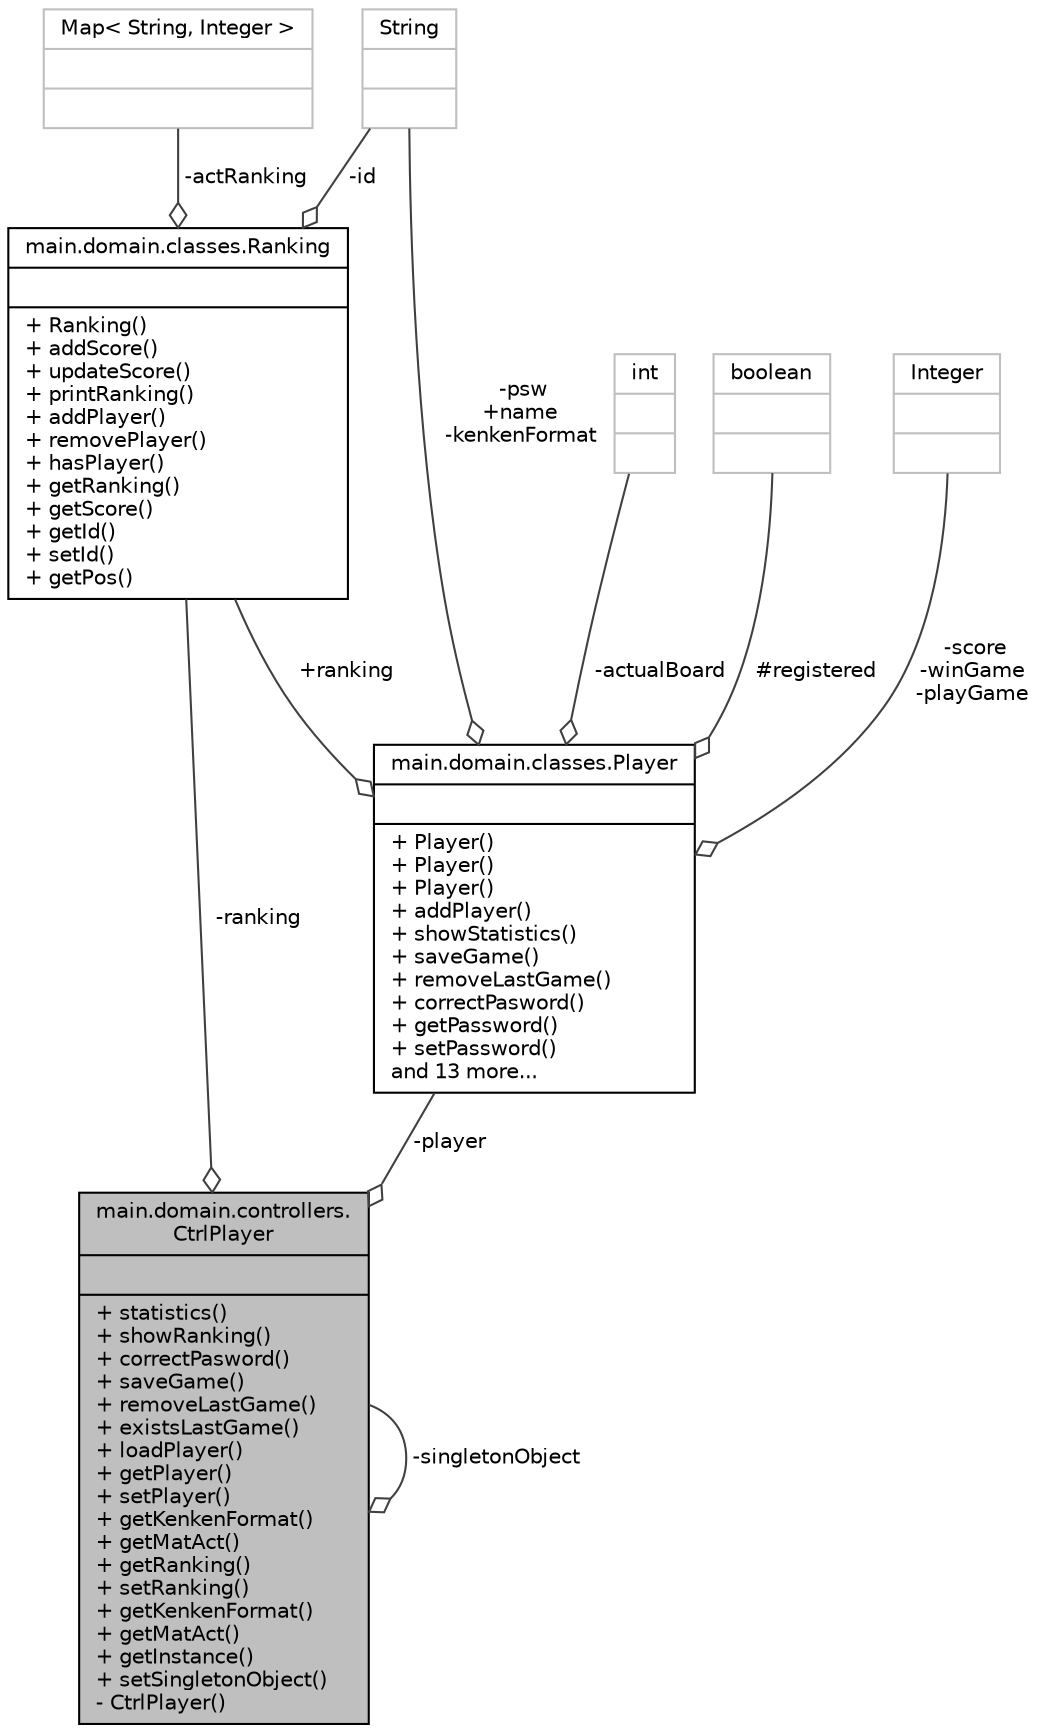 digraph "main.domain.controllers.CtrlPlayer"
{
 // INTERACTIVE_SVG=YES
 // LATEX_PDF_SIZE
  edge [fontname="Helvetica",fontsize="10",labelfontname="Helvetica",labelfontsize="10"];
  node [fontname="Helvetica",fontsize="10",shape=record];
  Node1 [label="{main.domain.controllers.\lCtrlPlayer\n||+ statistics()\l+ showRanking()\l+ correctPasword()\l+ saveGame()\l+ removeLastGame()\l+ existsLastGame()\l+ loadPlayer()\l+ getPlayer()\l+ setPlayer()\l+ getKenkenFormat()\l+ getMatAct()\l+ getRanking()\l+ setRanking()\l+ getKenkenFormat()\l+ getMatAct()\l+ getInstance()\l+ setSingletonObject()\l- CtrlPlayer()\l}",height=0.2,width=0.4,color="black", fillcolor="grey75", style="filled", fontcolor="black",tooltip=" "];
  Node2 -> Node1 [color="grey25",fontsize="10",style="solid",label=" -player" ,arrowhead="odiamond",fontname="Helvetica"];
  Node2 [label="{main.domain.classes.Player\n||+ Player()\l+ Player()\l+ Player()\l+ addPlayer()\l+ showStatistics()\l+ saveGame()\l+ removeLastGame()\l+ correctPasword()\l+ getPassword()\l+ setPassword()\land 13 more...\l}",height=0.2,width=0.4,color="black", fillcolor="white", style="filled",URL="$classmain_1_1domain_1_1classes_1_1Player.html",tooltip=" "];
  Node3 -> Node2 [color="grey25",fontsize="10",style="solid",label=" -score\n-winGame\n-playGame" ,arrowhead="odiamond",fontname="Helvetica"];
  Node3 [label="{Integer\n||}",height=0.2,width=0.4,color="grey75", fillcolor="white", style="filled",tooltip=" "];
  Node4 -> Node2 [color="grey25",fontsize="10",style="solid",label=" -psw\n+name\n-kenkenFormat" ,arrowhead="odiamond",fontname="Helvetica"];
  Node4 [label="{String\n||}",height=0.2,width=0.4,color="grey75", fillcolor="white", style="filled",tooltip=" "];
  Node5 -> Node2 [color="grey25",fontsize="10",style="solid",label=" +ranking" ,arrowhead="odiamond",fontname="Helvetica"];
  Node5 [label="{main.domain.classes.Ranking\n||+ Ranking()\l+ addScore()\l+ updateScore()\l+ printRanking()\l+ addPlayer()\l+ removePlayer()\l+ hasPlayer()\l+ getRanking()\l+ getScore()\l+ getId()\l+ setId()\l+ getPos()\l}",height=0.2,width=0.4,color="black", fillcolor="white", style="filled",URL="$classmain_1_1domain_1_1classes_1_1Ranking.html",tooltip=" "];
  Node4 -> Node5 [color="grey25",fontsize="10",style="solid",label=" -id" ,arrowhead="odiamond",fontname="Helvetica"];
  Node6 -> Node5 [color="grey25",fontsize="10",style="solid",label=" -actRanking" ,arrowhead="odiamond",fontname="Helvetica"];
  Node6 [label="{Map\< String, Integer \>\n||}",height=0.2,width=0.4,color="grey75", fillcolor="white", style="filled",tooltip=" "];
  Node7 -> Node2 [color="grey25",fontsize="10",style="solid",label=" -actualBoard" ,arrowhead="odiamond",fontname="Helvetica"];
  Node7 [label="{int\n||}",height=0.2,width=0.4,color="grey75", fillcolor="white", style="filled",tooltip=" "];
  Node8 -> Node2 [color="grey25",fontsize="10",style="solid",label=" #registered" ,arrowhead="odiamond",fontname="Helvetica"];
  Node8 [label="{boolean\n||}",height=0.2,width=0.4,color="grey75", fillcolor="white", style="filled",tooltip=" "];
  Node5 -> Node1 [color="grey25",fontsize="10",style="solid",label=" -ranking" ,arrowhead="odiamond",fontname="Helvetica"];
  Node1 -> Node1 [color="grey25",fontsize="10",style="solid",label=" -singletonObject" ,arrowhead="odiamond",fontname="Helvetica"];
}
